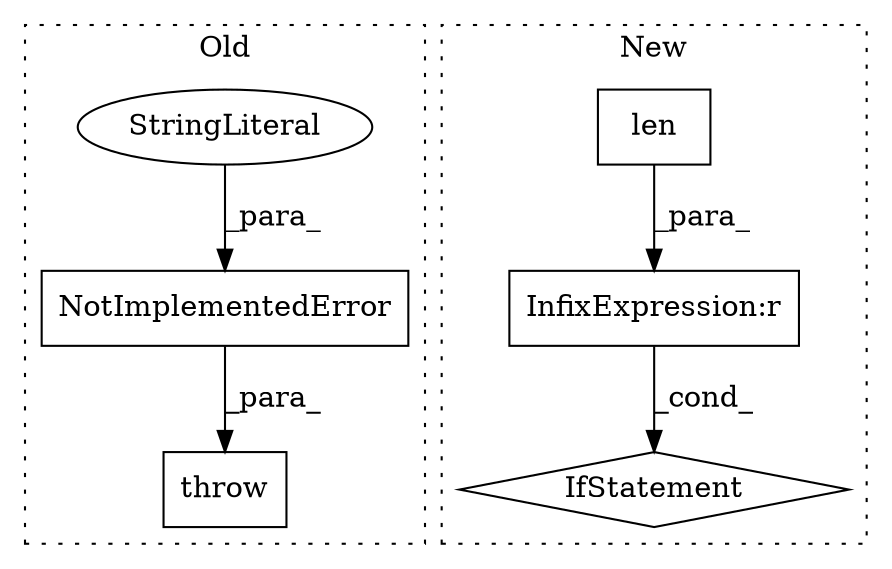 digraph G {
subgraph cluster0 {
1 [label="NotImplementedError" a="32" s="435,504" l="20,1" shape="box"];
3 [label="throw" a="53" s="429" l="6" shape="box"];
6 [label="StringLiteral" a="45" s="455" l="49" shape="ellipse"];
label = "Old";
style="dotted";
}
subgraph cluster1 {
2 [label="len" a="32" s="585,598" l="4,1" shape="box"];
4 [label="IfStatement" a="25" s="581,603" l="4,2" shape="diamond"];
5 [label="InfixExpression:r" a="27" s="599" l="3" shape="box"];
label = "New";
style="dotted";
}
1 -> 3 [label="_para_"];
2 -> 5 [label="_para_"];
5 -> 4 [label="_cond_"];
6 -> 1 [label="_para_"];
}